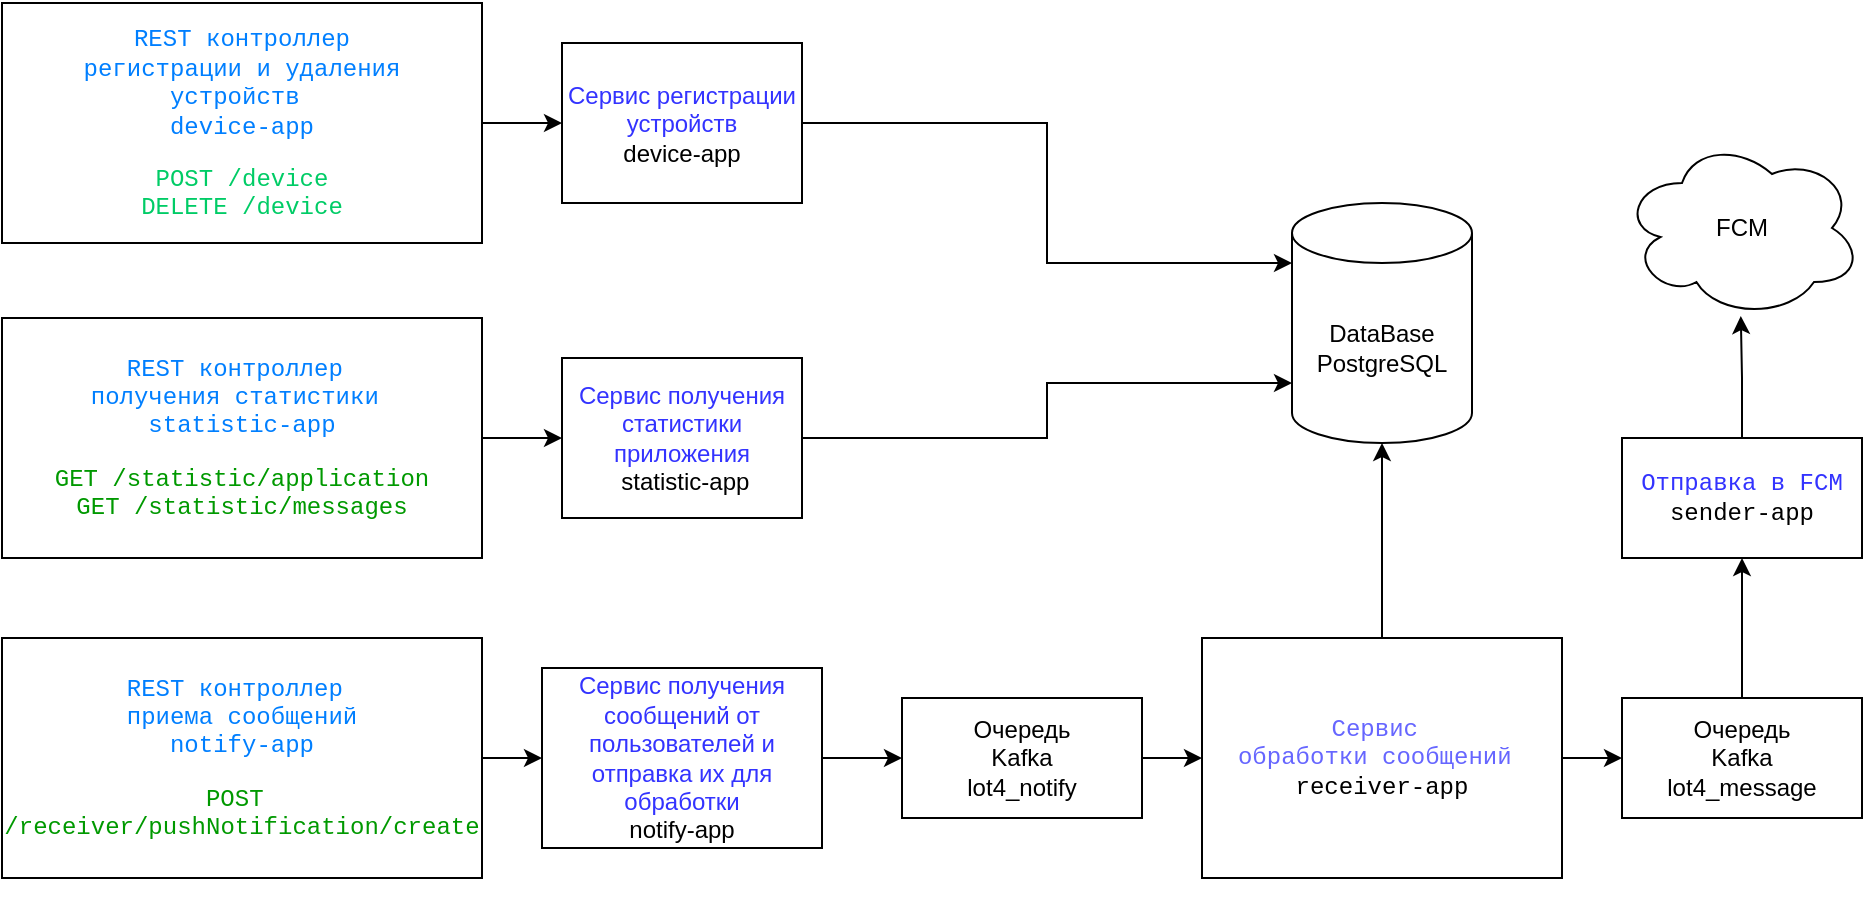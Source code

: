 <mxfile version="13.1.3" type="device"><diagram id="zj5fAGoZdOq80Qvob-hJ" name="Page-1"><mxGraphModel dx="2500" dy="841" grid="1" gridSize="10" guides="1" tooltips="1" connect="1" arrows="1" fold="1" page="1" pageScale="1" pageWidth="827" pageHeight="1169" math="0" shadow="0"><root><mxCell id="0"/><mxCell id="1" parent="0"/><mxCell id="uxsFc1gbScg4FwBdHn-9-20" style="edgeStyle=orthogonalEdgeStyle;rounded=0;orthogonalLoop=1;jettySize=auto;html=1;exitX=1;exitY=0.5;exitDx=0;exitDy=0;entryX=0;entryY=0.5;entryDx=0;entryDy=0;" edge="1" parent="1" source="Y20BvaS0R0e5gFIZP9N3-3" target="uxsFc1gbScg4FwBdHn-9-8"><mxGeometry relative="1" as="geometry"/></mxCell><mxCell id="Y20BvaS0R0e5gFIZP9N3-3" value="&lt;pre style=&quot;background-color: rgb(255 , 255 , 255) ; font-family: &amp;#34;liberation mono&amp;#34; , monospace&quot;&gt;&lt;font color=&quot;#007fff&quot;&gt;REST контроллер&lt;br&gt;регистрации и удаления&lt;br&gt;устройств &lt;br&gt;device-app&lt;/font&gt;&lt;/pre&gt;&lt;pre style=&quot;background-color: rgb(255 , 255 , 255) ; font-family: &amp;#34;liberation mono&amp;#34; , monospace&quot;&gt;&lt;pre style=&quot;font-family: &amp;#34;liberation mono&amp;#34; , monospace&quot;&gt;&lt;font color=&quot;#00cc66&quot;&gt;POST /device&lt;br/&gt;DELETE /device&lt;/font&gt;&lt;/pre&gt;&lt;/pre&gt;" style="rounded=0;whiteSpace=wrap;html=1;" parent="1" vertex="1"><mxGeometry x="-320" y="2.5" width="240" height="120" as="geometry"/></mxCell><mxCell id="uxsFc1gbScg4FwBdHn-9-11" style="edgeStyle=orthogonalEdgeStyle;rounded=0;orthogonalLoop=1;jettySize=auto;html=1;exitX=1;exitY=0.5;exitDx=0;exitDy=0;entryX=0;entryY=0.5;entryDx=0;entryDy=0;" edge="1" parent="1" source="Y20BvaS0R0e5gFIZP9N3-4" target="Y20BvaS0R0e5gFIZP9N3-15"><mxGeometry relative="1" as="geometry"/></mxCell><mxCell id="uxsFc1gbScg4FwBdHn-9-16" style="edgeStyle=orthogonalEdgeStyle;rounded=0;orthogonalLoop=1;jettySize=auto;html=1;exitX=0.5;exitY=0;exitDx=0;exitDy=0;entryX=0.5;entryY=1;entryDx=0;entryDy=0;" edge="1" parent="1" source="Y20BvaS0R0e5gFIZP9N3-4" target="Y20BvaS0R0e5gFIZP9N3-5"><mxGeometry relative="1" as="geometry"/></mxCell><mxCell id="Y20BvaS0R0e5gFIZP9N3-4" value="&lt;pre style=&quot;background-color: rgb(255 , 255 , 255) ; font-family: &amp;#34;liberation mono&amp;#34; , monospace&quot;&gt;&lt;font color=&quot;#6666ff&quot;&gt;Сервис &lt;br&gt;обработки сообщений&lt;/font&gt;&lt;font color=&quot;#007fff&quot;&gt; &lt;br&gt;&lt;/font&gt;receiver-app&lt;/pre&gt;" style="rounded=0;whiteSpace=wrap;html=1;" parent="1" vertex="1"><mxGeometry x="280" y="320" width="180" height="120" as="geometry"/></mxCell><mxCell id="Y20BvaS0R0e5gFIZP9N3-5" value="DataBase&lt;br&gt;PostgreSQL" style="shape=cylinder3;whiteSpace=wrap;html=1;boundedLbl=1;backgroundOutline=1;size=15;" parent="1" vertex="1"><mxGeometry x="325" y="102.5" width="90" height="120" as="geometry"/></mxCell><mxCell id="uxsFc1gbScg4FwBdHn-9-12" style="edgeStyle=orthogonalEdgeStyle;rounded=0;orthogonalLoop=1;jettySize=auto;html=1;exitX=0.5;exitY=0;exitDx=0;exitDy=0;" edge="1" parent="1" source="Y20BvaS0R0e5gFIZP9N3-15" target="Y20BvaS0R0e5gFIZP9N3-18"><mxGeometry relative="1" as="geometry"/></mxCell><mxCell id="Y20BvaS0R0e5gFIZP9N3-15" value="Очередь&lt;br&gt;Kafka&lt;br&gt;lot4_message" style="rounded=0;whiteSpace=wrap;html=1;" parent="1" vertex="1"><mxGeometry x="490" y="350" width="120" height="60" as="geometry"/></mxCell><mxCell id="Y20BvaS0R0e5gFIZP9N3-17" value="FCM" style="ellipse;shape=cloud;whiteSpace=wrap;html=1;" parent="1" vertex="1"><mxGeometry x="490" y="70" width="120" height="90" as="geometry"/></mxCell><mxCell id="uxsFc1gbScg4FwBdHn-9-13" style="edgeStyle=orthogonalEdgeStyle;rounded=0;orthogonalLoop=1;jettySize=auto;html=1;exitX=0.5;exitY=0;exitDx=0;exitDy=0;entryX=0.495;entryY=0.989;entryDx=0;entryDy=0;entryPerimeter=0;" edge="1" parent="1" source="Y20BvaS0R0e5gFIZP9N3-18" target="Y20BvaS0R0e5gFIZP9N3-17"><mxGeometry relative="1" as="geometry"/></mxCell><mxCell id="Y20BvaS0R0e5gFIZP9N3-18" value="&lt;pre style=&quot;background-color: rgb(255 , 255 , 255) ; font-family: &amp;#34;liberation mono&amp;#34; , monospace&quot;&gt;&lt;font color=&quot;#3333ff&quot;&gt;Отправка в FCM&lt;/font&gt;&lt;font color=&quot;#006dcc&quot;&gt;&lt;br&gt;&lt;/font&gt;sender-app&lt;/pre&gt;" style="rounded=0;whiteSpace=wrap;html=1;" parent="1" vertex="1"><mxGeometry x="490" y="220" width="120" height="60" as="geometry"/></mxCell><mxCell id="uxsFc1gbScg4FwBdHn-9-21" style="edgeStyle=orthogonalEdgeStyle;rounded=0;orthogonalLoop=1;jettySize=auto;html=1;exitX=0.5;exitY=0;exitDx=0;exitDy=0;" edge="1" parent="1" source="Y20BvaS0R0e5gFIZP9N3-22" target="uxsFc1gbScg4FwBdHn-9-9"><mxGeometry relative="1" as="geometry"/></mxCell><mxCell id="Y20BvaS0R0e5gFIZP9N3-22" value="&lt;pre style=&quot;background-color: rgb(255 , 255 , 255) ; font-family: &amp;#34;liberation mono&amp;#34; , monospace&quot;&gt;&lt;font color=&quot;#007fff&quot;&gt;REST контроллер &lt;br&gt;получения статистики &lt;br&gt;statistic-app&lt;/font&gt;&lt;/pre&gt;&lt;pre style=&quot;background-color: rgb(255 , 255 , 255) ; font-family: &amp;#34;liberation mono&amp;#34; , monospace&quot;&gt;&lt;font color=&quot;#009900&quot;&gt;GET /statistic/application&lt;br/&gt;&lt;font style=&quot;white-space: normal&quot;&gt;GET &lt;/font&gt;&lt;span style=&quot;white-space: normal&quot;&gt;/statistic/messages&lt;/span&gt;&lt;/font&gt;&lt;/pre&gt;" style="rounded=0;whiteSpace=wrap;html=1;direction=south;" parent="1" vertex="1"><mxGeometry x="-320" y="160" width="240" height="120" as="geometry"/></mxCell><mxCell id="uxsFc1gbScg4FwBdHn-9-22" style="edgeStyle=orthogonalEdgeStyle;rounded=0;orthogonalLoop=1;jettySize=auto;html=1;exitX=0.5;exitY=0;exitDx=0;exitDy=0;entryX=0;entryY=0.5;entryDx=0;entryDy=0;" edge="1" parent="1" source="NFTKWh8YmC8A1_8MNi0C-4" target="uxsFc1gbScg4FwBdHn-9-4"><mxGeometry relative="1" as="geometry"/></mxCell><mxCell id="NFTKWh8YmC8A1_8MNi0C-4" value="&lt;pre style=&quot;background-color: rgb(255 , 255 , 255) ; font-family: &amp;#34;liberation mono&amp;#34; , monospace&quot;&gt;&lt;font color=&quot;#007fff&quot;&gt;REST контроллер &lt;br&gt;приема сообщений&lt;br&gt;notify-app&lt;/font&gt;&lt;/pre&gt;&lt;pre style=&quot;background-color: rgb(255 , 255 , 255) ; font-family: &amp;#34;liberation mono&amp;#34; , monospace&quot;&gt;&lt;font color=&quot;#009900&quot;&gt;POST &lt;br&gt;/receiver/pushNotification/create&lt;/font&gt;&lt;/pre&gt;" style="rounded=0;whiteSpace=wrap;html=1;direction=south;" parent="1" vertex="1"><mxGeometry x="-320" y="320" width="240" height="120" as="geometry"/></mxCell><mxCell id="uxsFc1gbScg4FwBdHn-9-24" style="edgeStyle=orthogonalEdgeStyle;rounded=0;orthogonalLoop=1;jettySize=auto;html=1;exitX=1;exitY=0.5;exitDx=0;exitDy=0;entryX=0;entryY=0.5;entryDx=0;entryDy=0;" edge="1" parent="1" source="NFTKWh8YmC8A1_8MNi0C-5" target="Y20BvaS0R0e5gFIZP9N3-4"><mxGeometry relative="1" as="geometry"/></mxCell><mxCell id="NFTKWh8YmC8A1_8MNi0C-5" value="Очередь&lt;br&gt;Kafka&lt;br&gt;lot4_notify" style="rounded=0;whiteSpace=wrap;html=1;" parent="1" vertex="1"><mxGeometry x="130" y="350" width="120" height="60" as="geometry"/></mxCell><mxCell id="uxsFc1gbScg4FwBdHn-9-23" style="edgeStyle=orthogonalEdgeStyle;rounded=0;orthogonalLoop=1;jettySize=auto;html=1;exitX=1;exitY=0.5;exitDx=0;exitDy=0;entryX=0;entryY=0.5;entryDx=0;entryDy=0;" edge="1" parent="1" source="uxsFc1gbScg4FwBdHn-9-4" target="NFTKWh8YmC8A1_8MNi0C-5"><mxGeometry relative="1" as="geometry"/></mxCell><mxCell id="uxsFc1gbScg4FwBdHn-9-4" value="&lt;font color=&quot;#3333ff&quot;&gt;Сервис получения сообщений от пользователей и отправка их для обработки&lt;/font&gt;&lt;br&gt;notify-app" style="rounded=0;whiteSpace=wrap;html=1;" vertex="1" parent="1"><mxGeometry x="-50" y="335" width="140" height="90" as="geometry"/></mxCell><mxCell id="uxsFc1gbScg4FwBdHn-9-7" style="edgeStyle=orthogonalEdgeStyle;rounded=0;orthogonalLoop=1;jettySize=auto;html=1;exitX=0.5;exitY=1;exitDx=0;exitDy=0;" edge="1" parent="1" source="Y20BvaS0R0e5gFIZP9N3-4" target="Y20BvaS0R0e5gFIZP9N3-4"><mxGeometry relative="1" as="geometry"/></mxCell><mxCell id="uxsFc1gbScg4FwBdHn-9-19" style="edgeStyle=orthogonalEdgeStyle;rounded=0;orthogonalLoop=1;jettySize=auto;html=1;exitX=1;exitY=0.5;exitDx=0;exitDy=0;entryX=0;entryY=0.25;entryDx=0;entryDy=0;" edge="1" parent="1" source="uxsFc1gbScg4FwBdHn-9-8" target="Y20BvaS0R0e5gFIZP9N3-5"><mxGeometry relative="1" as="geometry"/></mxCell><mxCell id="uxsFc1gbScg4FwBdHn-9-8" value="&lt;font color=&quot;#3333ff&quot;&gt;Сервис регистрации устройств&lt;/font&gt;&lt;br&gt;device-app" style="rounded=0;whiteSpace=wrap;html=1;" vertex="1" parent="1"><mxGeometry x="-40" y="22.5" width="120" height="80" as="geometry"/></mxCell><mxCell id="uxsFc1gbScg4FwBdHn-9-18" style="edgeStyle=orthogonalEdgeStyle;rounded=0;orthogonalLoop=1;jettySize=auto;html=1;exitX=1;exitY=0.5;exitDx=0;exitDy=0;entryX=0;entryY=0.75;entryDx=0;entryDy=0;" edge="1" parent="1" source="uxsFc1gbScg4FwBdHn-9-9" target="Y20BvaS0R0e5gFIZP9N3-5"><mxGeometry relative="1" as="geometry"/></mxCell><mxCell id="uxsFc1gbScg4FwBdHn-9-9" value="&lt;font color=&quot;#3333ff&quot;&gt;Сервис получения статистики приложения&lt;br&gt;&lt;/font&gt;&amp;nbsp;statistic-app" style="rounded=0;whiteSpace=wrap;html=1;" vertex="1" parent="1"><mxGeometry x="-40" y="180" width="120" height="80" as="geometry"/></mxCell></root></mxGraphModel></diagram></mxfile>